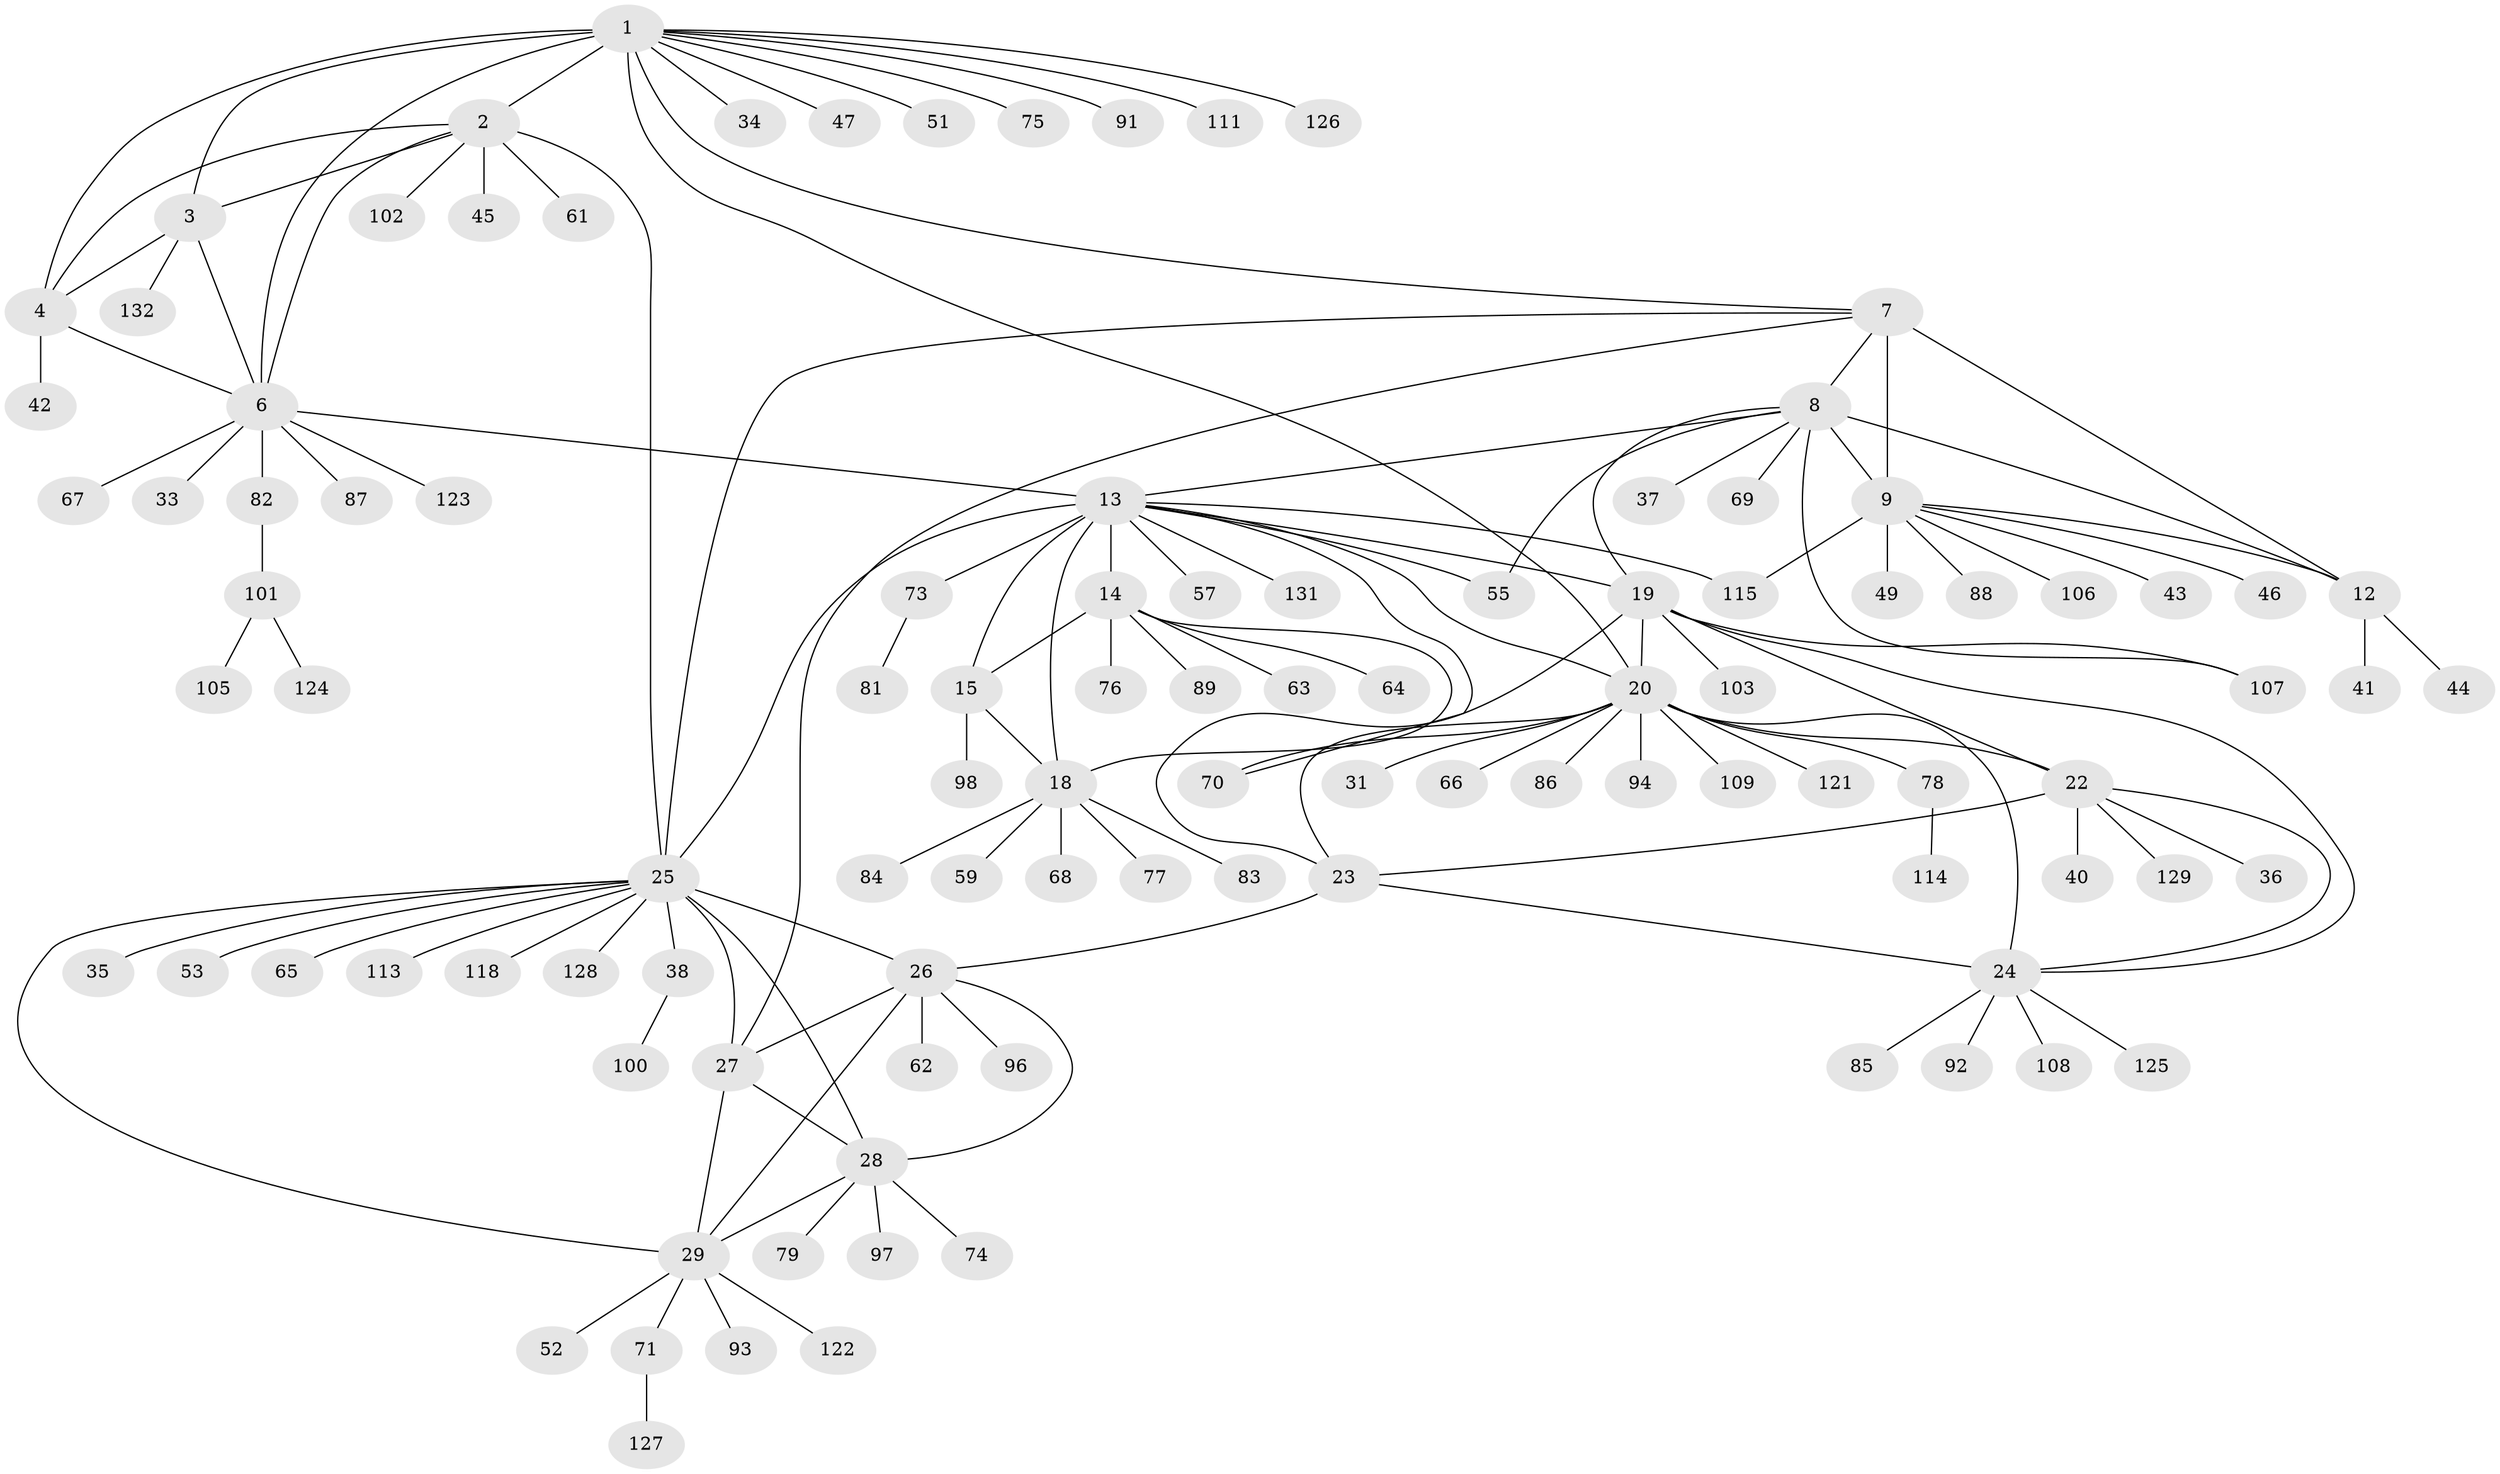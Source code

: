 // Generated by graph-tools (version 1.1) at 2025/52/02/27/25 19:52:16]
// undirected, 104 vertices, 139 edges
graph export_dot {
graph [start="1"]
  node [color=gray90,style=filled];
  1 [super="+5"];
  2 [super="+58"];
  3 [super="+60"];
  4 [super="+99"];
  6 [super="+117"];
  7 [super="+11"];
  8 [super="+39"];
  9 [super="+10"];
  12;
  13 [super="+16"];
  14 [super="+17"];
  15 [super="+32"];
  18 [super="+54"];
  19 [super="+80"];
  20 [super="+21"];
  22 [super="+112"];
  23 [super="+72"];
  24 [super="+119"];
  25 [super="+30"];
  26 [super="+48"];
  27 [super="+130"];
  28 [super="+56"];
  29 [super="+104"];
  31 [super="+120"];
  33;
  34;
  35;
  36;
  37;
  38 [super="+50"];
  40 [super="+95"];
  41;
  42;
  43;
  44;
  45;
  46;
  47;
  49;
  51;
  52;
  53;
  55;
  57;
  59;
  61;
  62;
  63;
  64;
  65;
  66;
  67;
  68;
  69;
  70;
  71 [super="+110"];
  73;
  74;
  75;
  76;
  77;
  78;
  79;
  81;
  82;
  83;
  84;
  85;
  86 [super="+90"];
  87;
  88;
  89;
  91;
  92;
  93;
  94;
  96;
  97;
  98;
  100 [super="+116"];
  101;
  102;
  103;
  105;
  106;
  107;
  108;
  109;
  111;
  113;
  114;
  115;
  118;
  121;
  122;
  123;
  124;
  125;
  126;
  127;
  128;
  129;
  131;
  132;
  1 -- 2 [weight=2];
  1 -- 3 [weight=2];
  1 -- 4 [weight=2];
  1 -- 6 [weight=2];
  1 -- 7;
  1 -- 20;
  1 -- 34;
  1 -- 47;
  1 -- 75;
  1 -- 111;
  1 -- 51;
  1 -- 91;
  1 -- 126;
  2 -- 3;
  2 -- 4;
  2 -- 6;
  2 -- 45;
  2 -- 61;
  2 -- 102;
  2 -- 25;
  3 -- 4;
  3 -- 6;
  3 -- 132;
  4 -- 6;
  4 -- 42;
  6 -- 33;
  6 -- 67;
  6 -- 82;
  6 -- 87;
  6 -- 123;
  6 -- 13;
  7 -- 8 [weight=2];
  7 -- 9 [weight=4];
  7 -- 12 [weight=2];
  7 -- 25;
  7 -- 27;
  8 -- 9 [weight=2];
  8 -- 12;
  8 -- 13;
  8 -- 19;
  8 -- 37;
  8 -- 55;
  8 -- 69;
  8 -- 107;
  9 -- 12 [weight=2];
  9 -- 43;
  9 -- 46;
  9 -- 49;
  9 -- 88;
  9 -- 115;
  9 -- 106;
  12 -- 41;
  12 -- 44;
  13 -- 14 [weight=4];
  13 -- 15 [weight=2];
  13 -- 18 [weight=2];
  13 -- 25;
  13 -- 70;
  13 -- 131;
  13 -- 73;
  13 -- 115;
  13 -- 55;
  13 -- 57;
  13 -- 19;
  13 -- 20;
  14 -- 15 [weight=2];
  14 -- 18 [weight=2];
  14 -- 63;
  14 -- 64;
  14 -- 76;
  14 -- 89;
  15 -- 18;
  15 -- 98;
  18 -- 68;
  18 -- 77;
  18 -- 83;
  18 -- 84;
  18 -- 59;
  19 -- 20 [weight=2];
  19 -- 22;
  19 -- 23;
  19 -- 24;
  19 -- 103;
  19 -- 107;
  20 -- 22 [weight=2];
  20 -- 23 [weight=2];
  20 -- 24 [weight=2];
  20 -- 31;
  20 -- 70;
  20 -- 78;
  20 -- 94;
  20 -- 121;
  20 -- 66;
  20 -- 109;
  20 -- 86;
  22 -- 23;
  22 -- 24;
  22 -- 36;
  22 -- 40;
  22 -- 129;
  23 -- 24;
  23 -- 26;
  24 -- 85;
  24 -- 92;
  24 -- 108;
  24 -- 125;
  25 -- 26 [weight=2];
  25 -- 27 [weight=2];
  25 -- 28 [weight=2];
  25 -- 29 [weight=2];
  25 -- 65;
  25 -- 113;
  25 -- 128;
  25 -- 35;
  25 -- 38;
  25 -- 53;
  25 -- 118;
  26 -- 27;
  26 -- 28;
  26 -- 29;
  26 -- 62;
  26 -- 96;
  27 -- 28;
  27 -- 29;
  28 -- 29;
  28 -- 74;
  28 -- 79;
  28 -- 97;
  29 -- 52;
  29 -- 71;
  29 -- 93;
  29 -- 122;
  38 -- 100;
  71 -- 127;
  73 -- 81;
  78 -- 114;
  82 -- 101;
  101 -- 105;
  101 -- 124;
}
